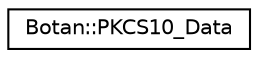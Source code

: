 digraph "Graphical Class Hierarchy"
{
  edge [fontname="Helvetica",fontsize="10",labelfontname="Helvetica",labelfontsize="10"];
  node [fontname="Helvetica",fontsize="10",shape=record];
  rankdir="LR";
  Node0 [label="Botan::PKCS10_Data",height=0.2,width=0.4,color="black", fillcolor="white", style="filled",URL="$struct_botan_1_1_p_k_c_s10___data.html"];
}
